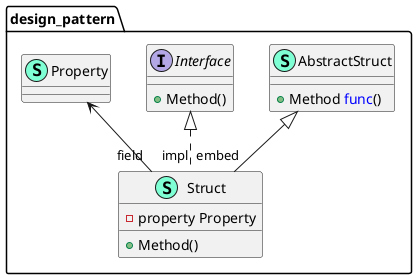 @startuml
namespace design_pattern {
    class AbstractStruct << (S,Aquamarine) >> {
        + Method <font color=blue>func</font>() 

    }
    interface Interface  {
        + Method() 

    }
    class Property << (S,Aquamarine) >> {
    }
    class Struct << (S,Aquamarine) >> {
        - property Property

        + Method() 

    }
}
"design_pattern.AbstractStruct" <|-- "embed" "design_pattern.Struct"

"design_pattern.Interface" <|.. "impl" "design_pattern.Struct"

"design_pattern.Property" <-- "field" "design_pattern.Struct"

@enduml
